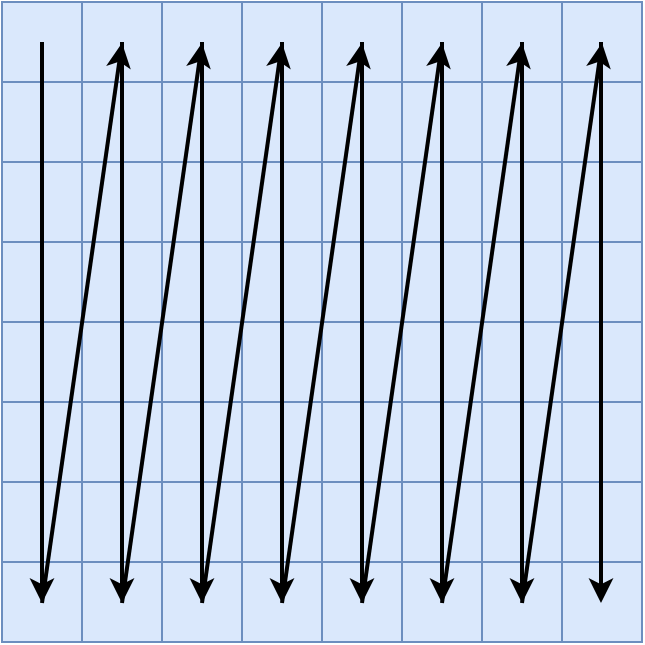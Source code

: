 <mxfile version="14.1.8" type="device"><diagram id="-6Gu48MT5lPl7NTsgs8f" name="Page-1"><mxGraphModel dx="786" dy="580" grid="1" gridSize="10" guides="1" tooltips="1" connect="1" arrows="1" fold="1" page="1" pageScale="1" pageWidth="827" pageHeight="1169" math="1" shadow="0"><root><mxCell id="0"/><mxCell id="1" parent="0"/><mxCell id="xlBR4QzK-8uUvACteuP9-1" value="" style="whiteSpace=wrap;html=1;aspect=fixed;strokeWidth=1;fillColor=#dae8fc;strokeColor=#6c8ebf;" vertex="1" parent="1"><mxGeometry x="120" y="120" width="40" height="40" as="geometry"/></mxCell><mxCell id="xlBR4QzK-8uUvACteuP9-2" value="" style="whiteSpace=wrap;html=1;aspect=fixed;strokeWidth=1;fillColor=#dae8fc;strokeColor=#6c8ebf;" vertex="1" parent="1"><mxGeometry x="160" y="120" width="40" height="40" as="geometry"/></mxCell><mxCell id="xlBR4QzK-8uUvACteuP9-3" value="" style="whiteSpace=wrap;html=1;aspect=fixed;strokeWidth=1;fillColor=#dae8fc;strokeColor=#6c8ebf;" vertex="1" parent="1"><mxGeometry x="200" y="120" width="40" height="40" as="geometry"/></mxCell><mxCell id="xlBR4QzK-8uUvACteuP9-4" value="" style="whiteSpace=wrap;html=1;aspect=fixed;strokeWidth=1;fillColor=#dae8fc;strokeColor=#6c8ebf;" vertex="1" parent="1"><mxGeometry x="240" y="120" width="40" height="40" as="geometry"/></mxCell><mxCell id="xlBR4QzK-8uUvACteuP9-5" value="" style="whiteSpace=wrap;html=1;aspect=fixed;strokeWidth=1;fillColor=#dae8fc;strokeColor=#6c8ebf;" vertex="1" parent="1"><mxGeometry x="280" y="120" width="40" height="40" as="geometry"/></mxCell><mxCell id="xlBR4QzK-8uUvACteuP9-6" value="" style="whiteSpace=wrap;html=1;aspect=fixed;strokeWidth=1;fillColor=#dae8fc;strokeColor=#6c8ebf;" vertex="1" parent="1"><mxGeometry x="320" y="120" width="40" height="40" as="geometry"/></mxCell><mxCell id="xlBR4QzK-8uUvACteuP9-7" value="" style="whiteSpace=wrap;html=1;aspect=fixed;strokeWidth=1;fillColor=#dae8fc;strokeColor=#6c8ebf;" vertex="1" parent="1"><mxGeometry x="360" y="120" width="40" height="40" as="geometry"/></mxCell><mxCell id="xlBR4QzK-8uUvACteuP9-8" value="" style="whiteSpace=wrap;html=1;aspect=fixed;strokeWidth=1;fillColor=#dae8fc;strokeColor=#6c8ebf;" vertex="1" parent="1"><mxGeometry x="400" y="120" width="40" height="40" as="geometry"/></mxCell><mxCell id="xlBR4QzK-8uUvACteuP9-9" value="" style="whiteSpace=wrap;html=1;aspect=fixed;strokeWidth=1;fillColor=#dae8fc;strokeColor=#6c8ebf;" vertex="1" parent="1"><mxGeometry x="120" y="160" width="40" height="40" as="geometry"/></mxCell><mxCell id="xlBR4QzK-8uUvACteuP9-10" value="" style="whiteSpace=wrap;html=1;aspect=fixed;strokeWidth=1;fillColor=#dae8fc;strokeColor=#6c8ebf;" vertex="1" parent="1"><mxGeometry x="160" y="160" width="40" height="40" as="geometry"/></mxCell><mxCell id="xlBR4QzK-8uUvACteuP9-11" value="" style="whiteSpace=wrap;html=1;aspect=fixed;strokeWidth=1;fillColor=#dae8fc;strokeColor=#6c8ebf;" vertex="1" parent="1"><mxGeometry x="200" y="160" width="40" height="40" as="geometry"/></mxCell><mxCell id="xlBR4QzK-8uUvACteuP9-12" value="" style="whiteSpace=wrap;html=1;aspect=fixed;strokeWidth=1;fillColor=#dae8fc;strokeColor=#6c8ebf;" vertex="1" parent="1"><mxGeometry x="240" y="160" width="40" height="40" as="geometry"/></mxCell><mxCell id="xlBR4QzK-8uUvACteuP9-13" value="" style="whiteSpace=wrap;html=1;aspect=fixed;strokeWidth=1;fillColor=#dae8fc;strokeColor=#6c8ebf;" vertex="1" parent="1"><mxGeometry x="280" y="160" width="40" height="40" as="geometry"/></mxCell><mxCell id="xlBR4QzK-8uUvACteuP9-14" value="" style="whiteSpace=wrap;html=1;aspect=fixed;strokeWidth=1;fillColor=#dae8fc;strokeColor=#6c8ebf;" vertex="1" parent="1"><mxGeometry x="320" y="160" width="40" height="40" as="geometry"/></mxCell><mxCell id="xlBR4QzK-8uUvACteuP9-15" value="" style="whiteSpace=wrap;html=1;aspect=fixed;strokeWidth=1;fillColor=#dae8fc;strokeColor=#6c8ebf;" vertex="1" parent="1"><mxGeometry x="360" y="160" width="40" height="40" as="geometry"/></mxCell><mxCell id="xlBR4QzK-8uUvACteuP9-16" value="" style="whiteSpace=wrap;html=1;aspect=fixed;strokeWidth=1;fillColor=#dae8fc;strokeColor=#6c8ebf;" vertex="1" parent="1"><mxGeometry x="400" y="160" width="40" height="40" as="geometry"/></mxCell><mxCell id="xlBR4QzK-8uUvACteuP9-17" value="" style="whiteSpace=wrap;html=1;aspect=fixed;strokeWidth=1;fillColor=#dae8fc;strokeColor=#6c8ebf;" vertex="1" parent="1"><mxGeometry x="120" y="200" width="40" height="40" as="geometry"/></mxCell><mxCell id="xlBR4QzK-8uUvACteuP9-18" value="" style="whiteSpace=wrap;html=1;aspect=fixed;strokeWidth=1;fillColor=#dae8fc;strokeColor=#6c8ebf;" vertex="1" parent="1"><mxGeometry x="160" y="200" width="40" height="40" as="geometry"/></mxCell><mxCell id="xlBR4QzK-8uUvACteuP9-19" value="" style="whiteSpace=wrap;html=1;aspect=fixed;strokeWidth=1;fillColor=#dae8fc;strokeColor=#6c8ebf;" vertex="1" parent="1"><mxGeometry x="200" y="200" width="40" height="40" as="geometry"/></mxCell><mxCell id="xlBR4QzK-8uUvACteuP9-20" value="" style="whiteSpace=wrap;html=1;aspect=fixed;strokeWidth=1;fillColor=#dae8fc;strokeColor=#6c8ebf;" vertex="1" parent="1"><mxGeometry x="240" y="200" width="40" height="40" as="geometry"/></mxCell><mxCell id="xlBR4QzK-8uUvACteuP9-21" value="" style="whiteSpace=wrap;html=1;aspect=fixed;strokeWidth=1;fillColor=#dae8fc;strokeColor=#6c8ebf;" vertex="1" parent="1"><mxGeometry x="280" y="200" width="40" height="40" as="geometry"/></mxCell><mxCell id="xlBR4QzK-8uUvACteuP9-22" value="" style="whiteSpace=wrap;html=1;aspect=fixed;strokeWidth=1;fillColor=#dae8fc;strokeColor=#6c8ebf;" vertex="1" parent="1"><mxGeometry x="320" y="200" width="40" height="40" as="geometry"/></mxCell><mxCell id="xlBR4QzK-8uUvACteuP9-23" value="" style="whiteSpace=wrap;html=1;aspect=fixed;strokeWidth=1;fillColor=#dae8fc;strokeColor=#6c8ebf;" vertex="1" parent="1"><mxGeometry x="360" y="200" width="40" height="40" as="geometry"/></mxCell><mxCell id="xlBR4QzK-8uUvACteuP9-24" value="" style="whiteSpace=wrap;html=1;aspect=fixed;strokeWidth=1;fillColor=#dae8fc;strokeColor=#6c8ebf;" vertex="1" parent="1"><mxGeometry x="400" y="200" width="40" height="40" as="geometry"/></mxCell><mxCell id="xlBR4QzK-8uUvACteuP9-25" value="" style="whiteSpace=wrap;html=1;aspect=fixed;strokeWidth=1;fillColor=#dae8fc;strokeColor=#6c8ebf;" vertex="1" parent="1"><mxGeometry x="120" y="240" width="40" height="40" as="geometry"/></mxCell><mxCell id="xlBR4QzK-8uUvACteuP9-26" value="" style="whiteSpace=wrap;html=1;aspect=fixed;strokeWidth=1;fillColor=#dae8fc;strokeColor=#6c8ebf;" vertex="1" parent="1"><mxGeometry x="160" y="240" width="40" height="40" as="geometry"/></mxCell><mxCell id="xlBR4QzK-8uUvACteuP9-27" value="" style="whiteSpace=wrap;html=1;aspect=fixed;strokeWidth=1;fillColor=#dae8fc;strokeColor=#6c8ebf;" vertex="1" parent="1"><mxGeometry x="200" y="240" width="40" height="40" as="geometry"/></mxCell><mxCell id="xlBR4QzK-8uUvACteuP9-28" value="" style="whiteSpace=wrap;html=1;aspect=fixed;strokeWidth=1;fillColor=#dae8fc;strokeColor=#6c8ebf;" vertex="1" parent="1"><mxGeometry x="240" y="240" width="40" height="40" as="geometry"/></mxCell><mxCell id="xlBR4QzK-8uUvACteuP9-29" value="" style="whiteSpace=wrap;html=1;aspect=fixed;strokeWidth=1;fillColor=#dae8fc;strokeColor=#6c8ebf;" vertex="1" parent="1"><mxGeometry x="280" y="240" width="40" height="40" as="geometry"/></mxCell><mxCell id="xlBR4QzK-8uUvACteuP9-30" value="" style="whiteSpace=wrap;html=1;aspect=fixed;strokeWidth=1;fillColor=#dae8fc;strokeColor=#6c8ebf;" vertex="1" parent="1"><mxGeometry x="320" y="240" width="40" height="40" as="geometry"/></mxCell><mxCell id="xlBR4QzK-8uUvACteuP9-31" value="" style="whiteSpace=wrap;html=1;aspect=fixed;strokeWidth=1;fillColor=#dae8fc;strokeColor=#6c8ebf;" vertex="1" parent="1"><mxGeometry x="360" y="240" width="40" height="40" as="geometry"/></mxCell><mxCell id="xlBR4QzK-8uUvACteuP9-32" value="" style="whiteSpace=wrap;html=1;aspect=fixed;strokeWidth=1;fillColor=#dae8fc;strokeColor=#6c8ebf;" vertex="1" parent="1"><mxGeometry x="400" y="240" width="40" height="40" as="geometry"/></mxCell><mxCell id="xlBR4QzK-8uUvACteuP9-33" value="" style="whiteSpace=wrap;html=1;aspect=fixed;strokeWidth=1;fillColor=#dae8fc;strokeColor=#6c8ebf;" vertex="1" parent="1"><mxGeometry x="120" y="280" width="40" height="40" as="geometry"/></mxCell><mxCell id="xlBR4QzK-8uUvACteuP9-34" value="" style="whiteSpace=wrap;html=1;aspect=fixed;strokeWidth=1;fillColor=#dae8fc;strokeColor=#6c8ebf;" vertex="1" parent="1"><mxGeometry x="160" y="280" width="40" height="40" as="geometry"/></mxCell><mxCell id="xlBR4QzK-8uUvACteuP9-35" value="" style="whiteSpace=wrap;html=1;aspect=fixed;strokeWidth=1;fillColor=#dae8fc;strokeColor=#6c8ebf;" vertex="1" parent="1"><mxGeometry x="200" y="280" width="40" height="40" as="geometry"/></mxCell><mxCell id="xlBR4QzK-8uUvACteuP9-36" value="" style="whiteSpace=wrap;html=1;aspect=fixed;strokeWidth=1;fillColor=#dae8fc;strokeColor=#6c8ebf;" vertex="1" parent="1"><mxGeometry x="240" y="280" width="40" height="40" as="geometry"/></mxCell><mxCell id="xlBR4QzK-8uUvACteuP9-37" value="" style="whiteSpace=wrap;html=1;aspect=fixed;strokeWidth=1;fillColor=#dae8fc;strokeColor=#6c8ebf;" vertex="1" parent="1"><mxGeometry x="280" y="280" width="40" height="40" as="geometry"/></mxCell><mxCell id="xlBR4QzK-8uUvACteuP9-38" value="" style="whiteSpace=wrap;html=1;aspect=fixed;strokeWidth=1;fillColor=#dae8fc;strokeColor=#6c8ebf;" vertex="1" parent="1"><mxGeometry x="320" y="280" width="40" height="40" as="geometry"/></mxCell><mxCell id="xlBR4QzK-8uUvACteuP9-39" value="" style="whiteSpace=wrap;html=1;aspect=fixed;strokeWidth=1;fillColor=#dae8fc;strokeColor=#6c8ebf;" vertex="1" parent="1"><mxGeometry x="360" y="280" width="40" height="40" as="geometry"/></mxCell><mxCell id="xlBR4QzK-8uUvACteuP9-40" value="" style="whiteSpace=wrap;html=1;aspect=fixed;strokeWidth=1;fillColor=#dae8fc;strokeColor=#6c8ebf;" vertex="1" parent="1"><mxGeometry x="400" y="280" width="40" height="40" as="geometry"/></mxCell><mxCell id="xlBR4QzK-8uUvACteuP9-41" value="" style="whiteSpace=wrap;html=1;aspect=fixed;strokeWidth=1;fillColor=#dae8fc;strokeColor=#6c8ebf;" vertex="1" parent="1"><mxGeometry x="120" y="320" width="40" height="40" as="geometry"/></mxCell><mxCell id="xlBR4QzK-8uUvACteuP9-42" value="" style="whiteSpace=wrap;html=1;aspect=fixed;strokeWidth=1;fillColor=#dae8fc;strokeColor=#6c8ebf;" vertex="1" parent="1"><mxGeometry x="160" y="320" width="40" height="40" as="geometry"/></mxCell><mxCell id="xlBR4QzK-8uUvACteuP9-43" value="" style="whiteSpace=wrap;html=1;aspect=fixed;strokeWidth=1;fillColor=#dae8fc;strokeColor=#6c8ebf;" vertex="1" parent="1"><mxGeometry x="200" y="320" width="40" height="40" as="geometry"/></mxCell><mxCell id="xlBR4QzK-8uUvACteuP9-44" value="" style="whiteSpace=wrap;html=1;aspect=fixed;strokeWidth=1;fillColor=#dae8fc;strokeColor=#6c8ebf;" vertex="1" parent="1"><mxGeometry x="240" y="320" width="40" height="40" as="geometry"/></mxCell><mxCell id="xlBR4QzK-8uUvACteuP9-45" value="" style="whiteSpace=wrap;html=1;aspect=fixed;strokeWidth=1;fillColor=#dae8fc;strokeColor=#6c8ebf;" vertex="1" parent="1"><mxGeometry x="280" y="320" width="40" height="40" as="geometry"/></mxCell><mxCell id="xlBR4QzK-8uUvACteuP9-46" value="" style="whiteSpace=wrap;html=1;aspect=fixed;strokeWidth=1;fillColor=#dae8fc;strokeColor=#6c8ebf;" vertex="1" parent="1"><mxGeometry x="320" y="320" width="40" height="40" as="geometry"/></mxCell><mxCell id="xlBR4QzK-8uUvACteuP9-47" value="" style="whiteSpace=wrap;html=1;aspect=fixed;strokeWidth=1;fillColor=#dae8fc;strokeColor=#6c8ebf;" vertex="1" parent="1"><mxGeometry x="360" y="320" width="40" height="40" as="geometry"/></mxCell><mxCell id="xlBR4QzK-8uUvACteuP9-48" value="" style="whiteSpace=wrap;html=1;aspect=fixed;strokeWidth=1;fillColor=#dae8fc;strokeColor=#6c8ebf;" vertex="1" parent="1"><mxGeometry x="400" y="320" width="40" height="40" as="geometry"/></mxCell><mxCell id="xlBR4QzK-8uUvACteuP9-49" value="" style="whiteSpace=wrap;html=1;aspect=fixed;strokeWidth=1;fillColor=#dae8fc;strokeColor=#6c8ebf;" vertex="1" parent="1"><mxGeometry x="120" y="360" width="40" height="40" as="geometry"/></mxCell><mxCell id="xlBR4QzK-8uUvACteuP9-50" value="" style="whiteSpace=wrap;html=1;aspect=fixed;strokeWidth=1;fillColor=#dae8fc;strokeColor=#6c8ebf;" vertex="1" parent="1"><mxGeometry x="160" y="360" width="40" height="40" as="geometry"/></mxCell><mxCell id="xlBR4QzK-8uUvACteuP9-51" value="" style="whiteSpace=wrap;html=1;aspect=fixed;strokeWidth=1;fillColor=#dae8fc;strokeColor=#6c8ebf;" vertex="1" parent="1"><mxGeometry x="200" y="360" width="40" height="40" as="geometry"/></mxCell><mxCell id="xlBR4QzK-8uUvACteuP9-52" value="" style="whiteSpace=wrap;html=1;aspect=fixed;strokeWidth=1;fillColor=#dae8fc;strokeColor=#6c8ebf;" vertex="1" parent="1"><mxGeometry x="240" y="360" width="40" height="40" as="geometry"/></mxCell><mxCell id="xlBR4QzK-8uUvACteuP9-53" value="" style="whiteSpace=wrap;html=1;aspect=fixed;strokeWidth=1;fillColor=#dae8fc;strokeColor=#6c8ebf;" vertex="1" parent="1"><mxGeometry x="280" y="360" width="40" height="40" as="geometry"/></mxCell><mxCell id="xlBR4QzK-8uUvACteuP9-54" value="" style="whiteSpace=wrap;html=1;aspect=fixed;strokeWidth=1;fillColor=#dae8fc;strokeColor=#6c8ebf;" vertex="1" parent="1"><mxGeometry x="320" y="360" width="40" height="40" as="geometry"/></mxCell><mxCell id="xlBR4QzK-8uUvACteuP9-55" value="" style="whiteSpace=wrap;html=1;aspect=fixed;strokeWidth=1;fillColor=#dae8fc;strokeColor=#6c8ebf;" vertex="1" parent="1"><mxGeometry x="360" y="360" width="40" height="40" as="geometry"/></mxCell><mxCell id="xlBR4QzK-8uUvACteuP9-56" value="" style="whiteSpace=wrap;html=1;aspect=fixed;strokeWidth=1;fillColor=#dae8fc;strokeColor=#6c8ebf;" vertex="1" parent="1"><mxGeometry x="400" y="360" width="40" height="40" as="geometry"/></mxCell><mxCell id="xlBR4QzK-8uUvACteuP9-57" value="" style="whiteSpace=wrap;html=1;aspect=fixed;strokeWidth=1;fillColor=#dae8fc;strokeColor=#6c8ebf;" vertex="1" parent="1"><mxGeometry x="120" y="400" width="40" height="40" as="geometry"/></mxCell><mxCell id="xlBR4QzK-8uUvACteuP9-58" value="" style="whiteSpace=wrap;html=1;aspect=fixed;strokeWidth=1;fillColor=#dae8fc;strokeColor=#6c8ebf;" vertex="1" parent="1"><mxGeometry x="160" y="400" width="40" height="40" as="geometry"/></mxCell><mxCell id="xlBR4QzK-8uUvACteuP9-59" value="" style="whiteSpace=wrap;html=1;aspect=fixed;strokeWidth=1;fillColor=#dae8fc;strokeColor=#6c8ebf;" vertex="1" parent="1"><mxGeometry x="200" y="400" width="40" height="40" as="geometry"/></mxCell><mxCell id="xlBR4QzK-8uUvACteuP9-60" value="" style="whiteSpace=wrap;html=1;aspect=fixed;strokeWidth=1;fillColor=#dae8fc;strokeColor=#6c8ebf;" vertex="1" parent="1"><mxGeometry x="240" y="400" width="40" height="40" as="geometry"/></mxCell><mxCell id="xlBR4QzK-8uUvACteuP9-61" value="" style="whiteSpace=wrap;html=1;aspect=fixed;strokeWidth=1;fillColor=#dae8fc;strokeColor=#6c8ebf;" vertex="1" parent="1"><mxGeometry x="280" y="400" width="40" height="40" as="geometry"/></mxCell><mxCell id="xlBR4QzK-8uUvACteuP9-62" value="" style="whiteSpace=wrap;html=1;aspect=fixed;strokeWidth=1;fillColor=#dae8fc;strokeColor=#6c8ebf;" vertex="1" parent="1"><mxGeometry x="320" y="400" width="40" height="40" as="geometry"/></mxCell><mxCell id="xlBR4QzK-8uUvACteuP9-63" value="" style="whiteSpace=wrap;html=1;aspect=fixed;strokeWidth=1;fillColor=#dae8fc;strokeColor=#6c8ebf;" vertex="1" parent="1"><mxGeometry x="360" y="400" width="40" height="40" as="geometry"/></mxCell><mxCell id="xlBR4QzK-8uUvACteuP9-64" value="" style="whiteSpace=wrap;html=1;aspect=fixed;strokeWidth=1;fillColor=#dae8fc;strokeColor=#6c8ebf;" vertex="1" parent="1"><mxGeometry x="400" y="400" width="40" height="40" as="geometry"/></mxCell><mxCell id="xlBR4QzK-8uUvACteuP9-86" value="" style="endArrow=classic;html=1;strokeWidth=2;" edge="1" parent="1"><mxGeometry x="134" y="140" width="50" height="50" as="geometry"><mxPoint x="140" y="140" as="sourcePoint"/><mxPoint x="140" y="420.5" as="targetPoint"/></mxGeometry></mxCell><mxCell id="xlBR4QzK-8uUvACteuP9-87" value="" style="endArrow=classic;html=1;strokeWidth=2;" edge="1" parent="1"><mxGeometry x="220" y="380.5" width="50" height="50" as="geometry"><mxPoint x="140" y="420.5" as="sourcePoint"/><mxPoint x="180" y="140.5" as="targetPoint"/></mxGeometry></mxCell><mxCell id="xlBR4QzK-8uUvACteuP9-88" value="" style="endArrow=classic;html=1;strokeWidth=2;" edge="1" parent="1"><mxGeometry x="174" y="140" width="50" height="50" as="geometry"><mxPoint x="180" y="140" as="sourcePoint"/><mxPoint x="180" y="420.5" as="targetPoint"/></mxGeometry></mxCell><mxCell id="xlBR4QzK-8uUvACteuP9-89" value="" style="endArrow=classic;html=1;strokeWidth=2;" edge="1" parent="1"><mxGeometry x="260" y="380.5" width="50" height="50" as="geometry"><mxPoint x="180" y="420.5" as="sourcePoint"/><mxPoint x="220" y="140.5" as="targetPoint"/></mxGeometry></mxCell><mxCell id="xlBR4QzK-8uUvACteuP9-90" value="" style="endArrow=classic;html=1;strokeWidth=2;" edge="1" parent="1"><mxGeometry x="214" y="140" width="50" height="50" as="geometry"><mxPoint x="220" y="140" as="sourcePoint"/><mxPoint x="220" y="420.5" as="targetPoint"/></mxGeometry></mxCell><mxCell id="xlBR4QzK-8uUvACteuP9-91" value="" style="endArrow=classic;html=1;strokeWidth=2;" edge="1" parent="1"><mxGeometry x="300" y="380.5" width="50" height="50" as="geometry"><mxPoint x="220" y="420.5" as="sourcePoint"/><mxPoint x="260" y="140.5" as="targetPoint"/></mxGeometry></mxCell><mxCell id="xlBR4QzK-8uUvACteuP9-92" value="" style="endArrow=classic;html=1;strokeWidth=2;" edge="1" parent="1"><mxGeometry x="254" y="140" width="50" height="50" as="geometry"><mxPoint x="260" y="140" as="sourcePoint"/><mxPoint x="260" y="420.5" as="targetPoint"/></mxGeometry></mxCell><mxCell id="xlBR4QzK-8uUvACteuP9-93" value="" style="endArrow=classic;html=1;strokeWidth=2;" edge="1" parent="1"><mxGeometry x="340" y="380.5" width="50" height="50" as="geometry"><mxPoint x="260" y="420.5" as="sourcePoint"/><mxPoint x="300" y="140.5" as="targetPoint"/></mxGeometry></mxCell><mxCell id="xlBR4QzK-8uUvACteuP9-94" value="" style="endArrow=classic;html=1;strokeWidth=2;" edge="1" parent="1"><mxGeometry x="294" y="140" width="50" height="50" as="geometry"><mxPoint x="300" y="140" as="sourcePoint"/><mxPoint x="300" y="420.5" as="targetPoint"/></mxGeometry></mxCell><mxCell id="xlBR4QzK-8uUvACteuP9-95" value="" style="endArrow=classic;html=1;strokeWidth=2;" edge="1" parent="1"><mxGeometry x="380" y="380.5" width="50" height="50" as="geometry"><mxPoint x="300" y="420.5" as="sourcePoint"/><mxPoint x="340" y="140.5" as="targetPoint"/></mxGeometry></mxCell><mxCell id="xlBR4QzK-8uUvACteuP9-96" value="" style="endArrow=classic;html=1;strokeWidth=2;" edge="1" parent="1"><mxGeometry x="334" y="140" width="50" height="50" as="geometry"><mxPoint x="340" y="140" as="sourcePoint"/><mxPoint x="340" y="420.5" as="targetPoint"/></mxGeometry></mxCell><mxCell id="xlBR4QzK-8uUvACteuP9-97" value="" style="endArrow=classic;html=1;strokeWidth=2;" edge="1" parent="1"><mxGeometry x="420" y="380.5" width="50" height="50" as="geometry"><mxPoint x="340" y="420.5" as="sourcePoint"/><mxPoint x="380" y="140.5" as="targetPoint"/></mxGeometry></mxCell><mxCell id="xlBR4QzK-8uUvACteuP9-98" value="" style="endArrow=classic;html=1;strokeWidth=2;" edge="1" parent="1"><mxGeometry x="374" y="140" width="50" height="50" as="geometry"><mxPoint x="380" y="140" as="sourcePoint"/><mxPoint x="380" y="420.5" as="targetPoint"/></mxGeometry></mxCell><mxCell id="xlBR4QzK-8uUvACteuP9-99" value="" style="endArrow=classic;html=1;strokeWidth=2;" edge="1" parent="1"><mxGeometry x="460" y="380.5" width="50" height="50" as="geometry"><mxPoint x="380" y="420.5" as="sourcePoint"/><mxPoint x="420" y="140.5" as="targetPoint"/></mxGeometry></mxCell><mxCell id="xlBR4QzK-8uUvACteuP9-100" value="" style="endArrow=classic;html=1;strokeWidth=2;" edge="1" parent="1"><mxGeometry x="413.5" y="140" width="50" height="50" as="geometry"><mxPoint x="419.5" y="140" as="sourcePoint"/><mxPoint x="419.5" y="420.5" as="targetPoint"/></mxGeometry></mxCell></root></mxGraphModel></diagram></mxfile>